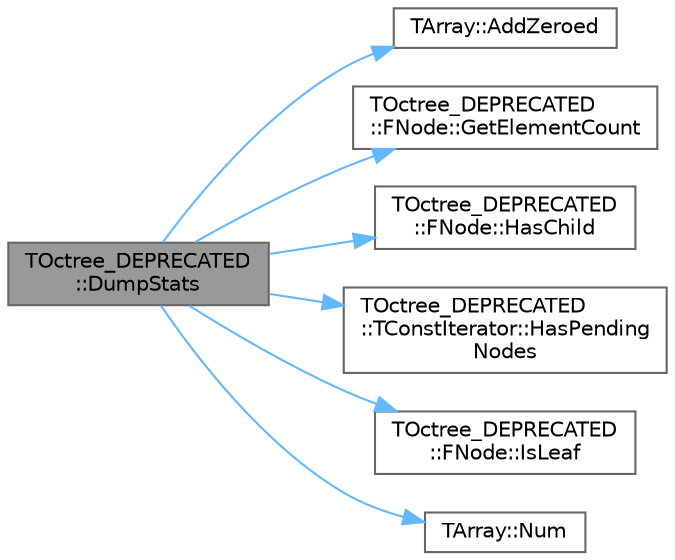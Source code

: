 digraph "TOctree_DEPRECATED::DumpStats"
{
 // INTERACTIVE_SVG=YES
 // LATEX_PDF_SIZE
  bgcolor="transparent";
  edge [fontname=Helvetica,fontsize=10,labelfontname=Helvetica,labelfontsize=10];
  node [fontname=Helvetica,fontsize=10,shape=box,height=0.2,width=0.4];
  rankdir="LR";
  Node1 [id="Node000001",label="TOctree_DEPRECATED\l::DumpStats",height=0.2,width=0.4,color="gray40", fillcolor="grey60", style="filled", fontcolor="black",tooltip="Writes stats for the octree to the log."];
  Node1 -> Node2 [id="edge1_Node000001_Node000002",color="steelblue1",style="solid",tooltip=" "];
  Node2 [id="Node000002",label="TArray::AddZeroed",height=0.2,width=0.4,color="grey40", fillcolor="white", style="filled",URL="$d4/d52/classTArray.html#a7beafbb0e2a3b7d746af8f1d8d5611c2",tooltip="Adds new items to the end of the array, possibly reallocating the whole array to fit."];
  Node1 -> Node3 [id="edge2_Node000001_Node000003",color="steelblue1",style="solid",tooltip=" "];
  Node3 [id="Node000003",label="TOctree_DEPRECATED\l::FNode::GetElementCount",height=0.2,width=0.4,color="grey40", fillcolor="white", style="filled",URL="$dd/ddf/classTOctree__DEPRECATED_1_1FNode.html#a5dfd6a1631d2936e9246efff21ec1d73",tooltip=" "];
  Node1 -> Node4 [id="edge3_Node000001_Node000004",color="steelblue1",style="solid",tooltip=" "];
  Node4 [id="Node000004",label="TOctree_DEPRECATED\l::FNode::HasChild",height=0.2,width=0.4,color="grey40", fillcolor="white", style="filled",URL="$dd/ddf/classTOctree__DEPRECATED_1_1FNode.html#acea6d639713b356b884633fabfe858f5",tooltip=" "];
  Node1 -> Node5 [id="edge4_Node000001_Node000005",color="steelblue1",style="solid",tooltip=" "];
  Node5 [id="Node000005",label="TOctree_DEPRECATED\l::TConstIterator::HasPending\lNodes",height=0.2,width=0.4,color="grey40", fillcolor="white", style="filled",URL="$d1/df7/classTOctree__DEPRECATED_1_1TConstIterator.html#acee5182d611517705e340bb3d6e68502",tooltip="Checks if there are any nodes left to iterate over."];
  Node1 -> Node6 [id="edge5_Node000001_Node000006",color="steelblue1",style="solid",tooltip=" "];
  Node6 [id="Node000006",label="TOctree_DEPRECATED\l::FNode::IsLeaf",height=0.2,width=0.4,color="grey40", fillcolor="white", style="filled",URL="$dd/ddf/classTOctree__DEPRECATED_1_1FNode.html#a58ad1c3b358610accb63f3c9c6569690",tooltip=" "];
  Node1 -> Node7 [id="edge6_Node000001_Node000007",color="steelblue1",style="solid",tooltip=" "];
  Node7 [id="Node000007",label="TArray::Num",height=0.2,width=0.4,color="grey40", fillcolor="white", style="filled",URL="$d4/d52/classTArray.html#adcbf9ca48677a9c0c3830cd862dd40d8",tooltip="Returns number of elements in array."];
}

